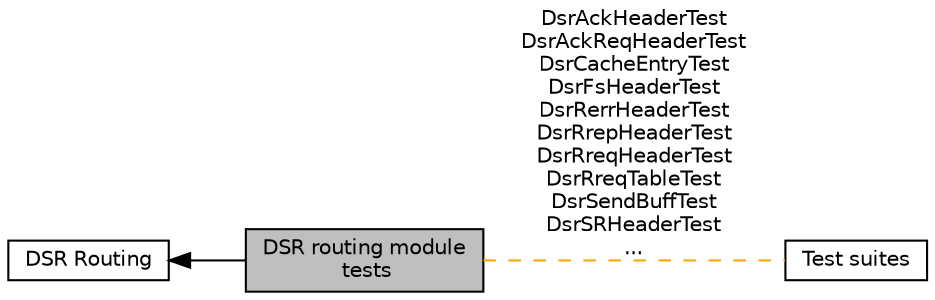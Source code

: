 digraph "DSR routing module tests"
{
  edge [fontname="Helvetica",fontsize="10",labelfontname="Helvetica",labelfontsize="10"];
  node [fontname="Helvetica",fontsize="10",shape=box];
  rankdir=LR;
  Node2 [label="DSR Routing",height=0.2,width=0.4,color="black", fillcolor="white", style="filled",URL="$group__dsr.html",tooltip="This section documents the API of the ns-3 DSR module."];
  Node3 [label="Test suites",height=0.2,width=0.4,color="black", fillcolor="white", style="filled",URL="$group__tests.html",tooltip="All test suites."];
  Node1 [label="DSR routing module\l tests",height=0.2,width=0.4,color="black", fillcolor="grey75", style="filled", fontcolor="black",tooltip=" "];
  Node2->Node1 [shape=plaintext, dir="back", style="solid"];
  Node1->Node3 [shape=plaintext, label="DsrAckHeaderTest\nDsrAckReqHeaderTest\nDsrCacheEntryTest\nDsrFsHeaderTest\nDsrRerrHeaderTest\nDsrRrepHeaderTest\nDsrRreqHeaderTest\nDsrRreqTableTest\nDsrSendBuffTest\nDsrSRHeaderTest\n...", color="orange", dir="none", style="dashed"];
}
